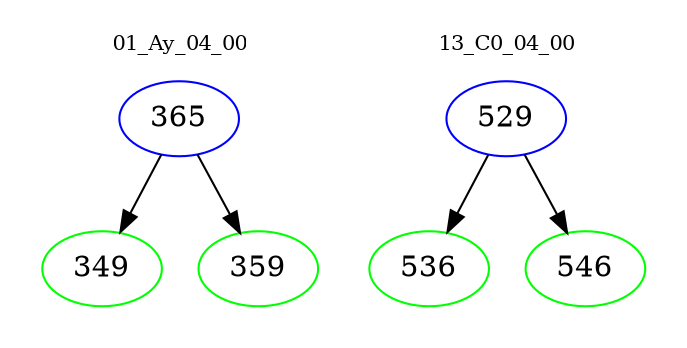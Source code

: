digraph{
subgraph cluster_0 {
color = white
label = "01_Ay_04_00";
fontsize=10;
T0_365 [label="365", color="blue"]
T0_365 -> T0_349 [color="black"]
T0_349 [label="349", color="green"]
T0_365 -> T0_359 [color="black"]
T0_359 [label="359", color="green"]
}
subgraph cluster_1 {
color = white
label = "13_C0_04_00";
fontsize=10;
T1_529 [label="529", color="blue"]
T1_529 -> T1_536 [color="black"]
T1_536 [label="536", color="green"]
T1_529 -> T1_546 [color="black"]
T1_546 [label="546", color="green"]
}
}
